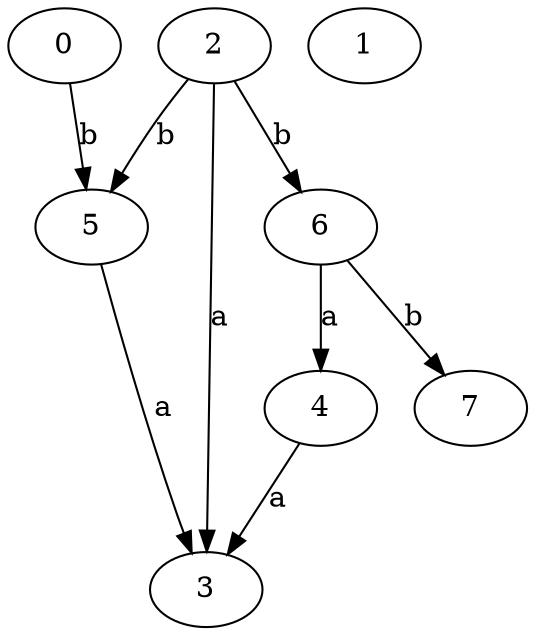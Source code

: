 strict digraph  {
2;
3;
4;
0;
5;
1;
6;
7;
2 -> 3  [label=a];
2 -> 5  [label=b];
2 -> 6  [label=b];
4 -> 3  [label=a];
0 -> 5  [label=b];
5 -> 3  [label=a];
6 -> 4  [label=a];
6 -> 7  [label=b];
}
